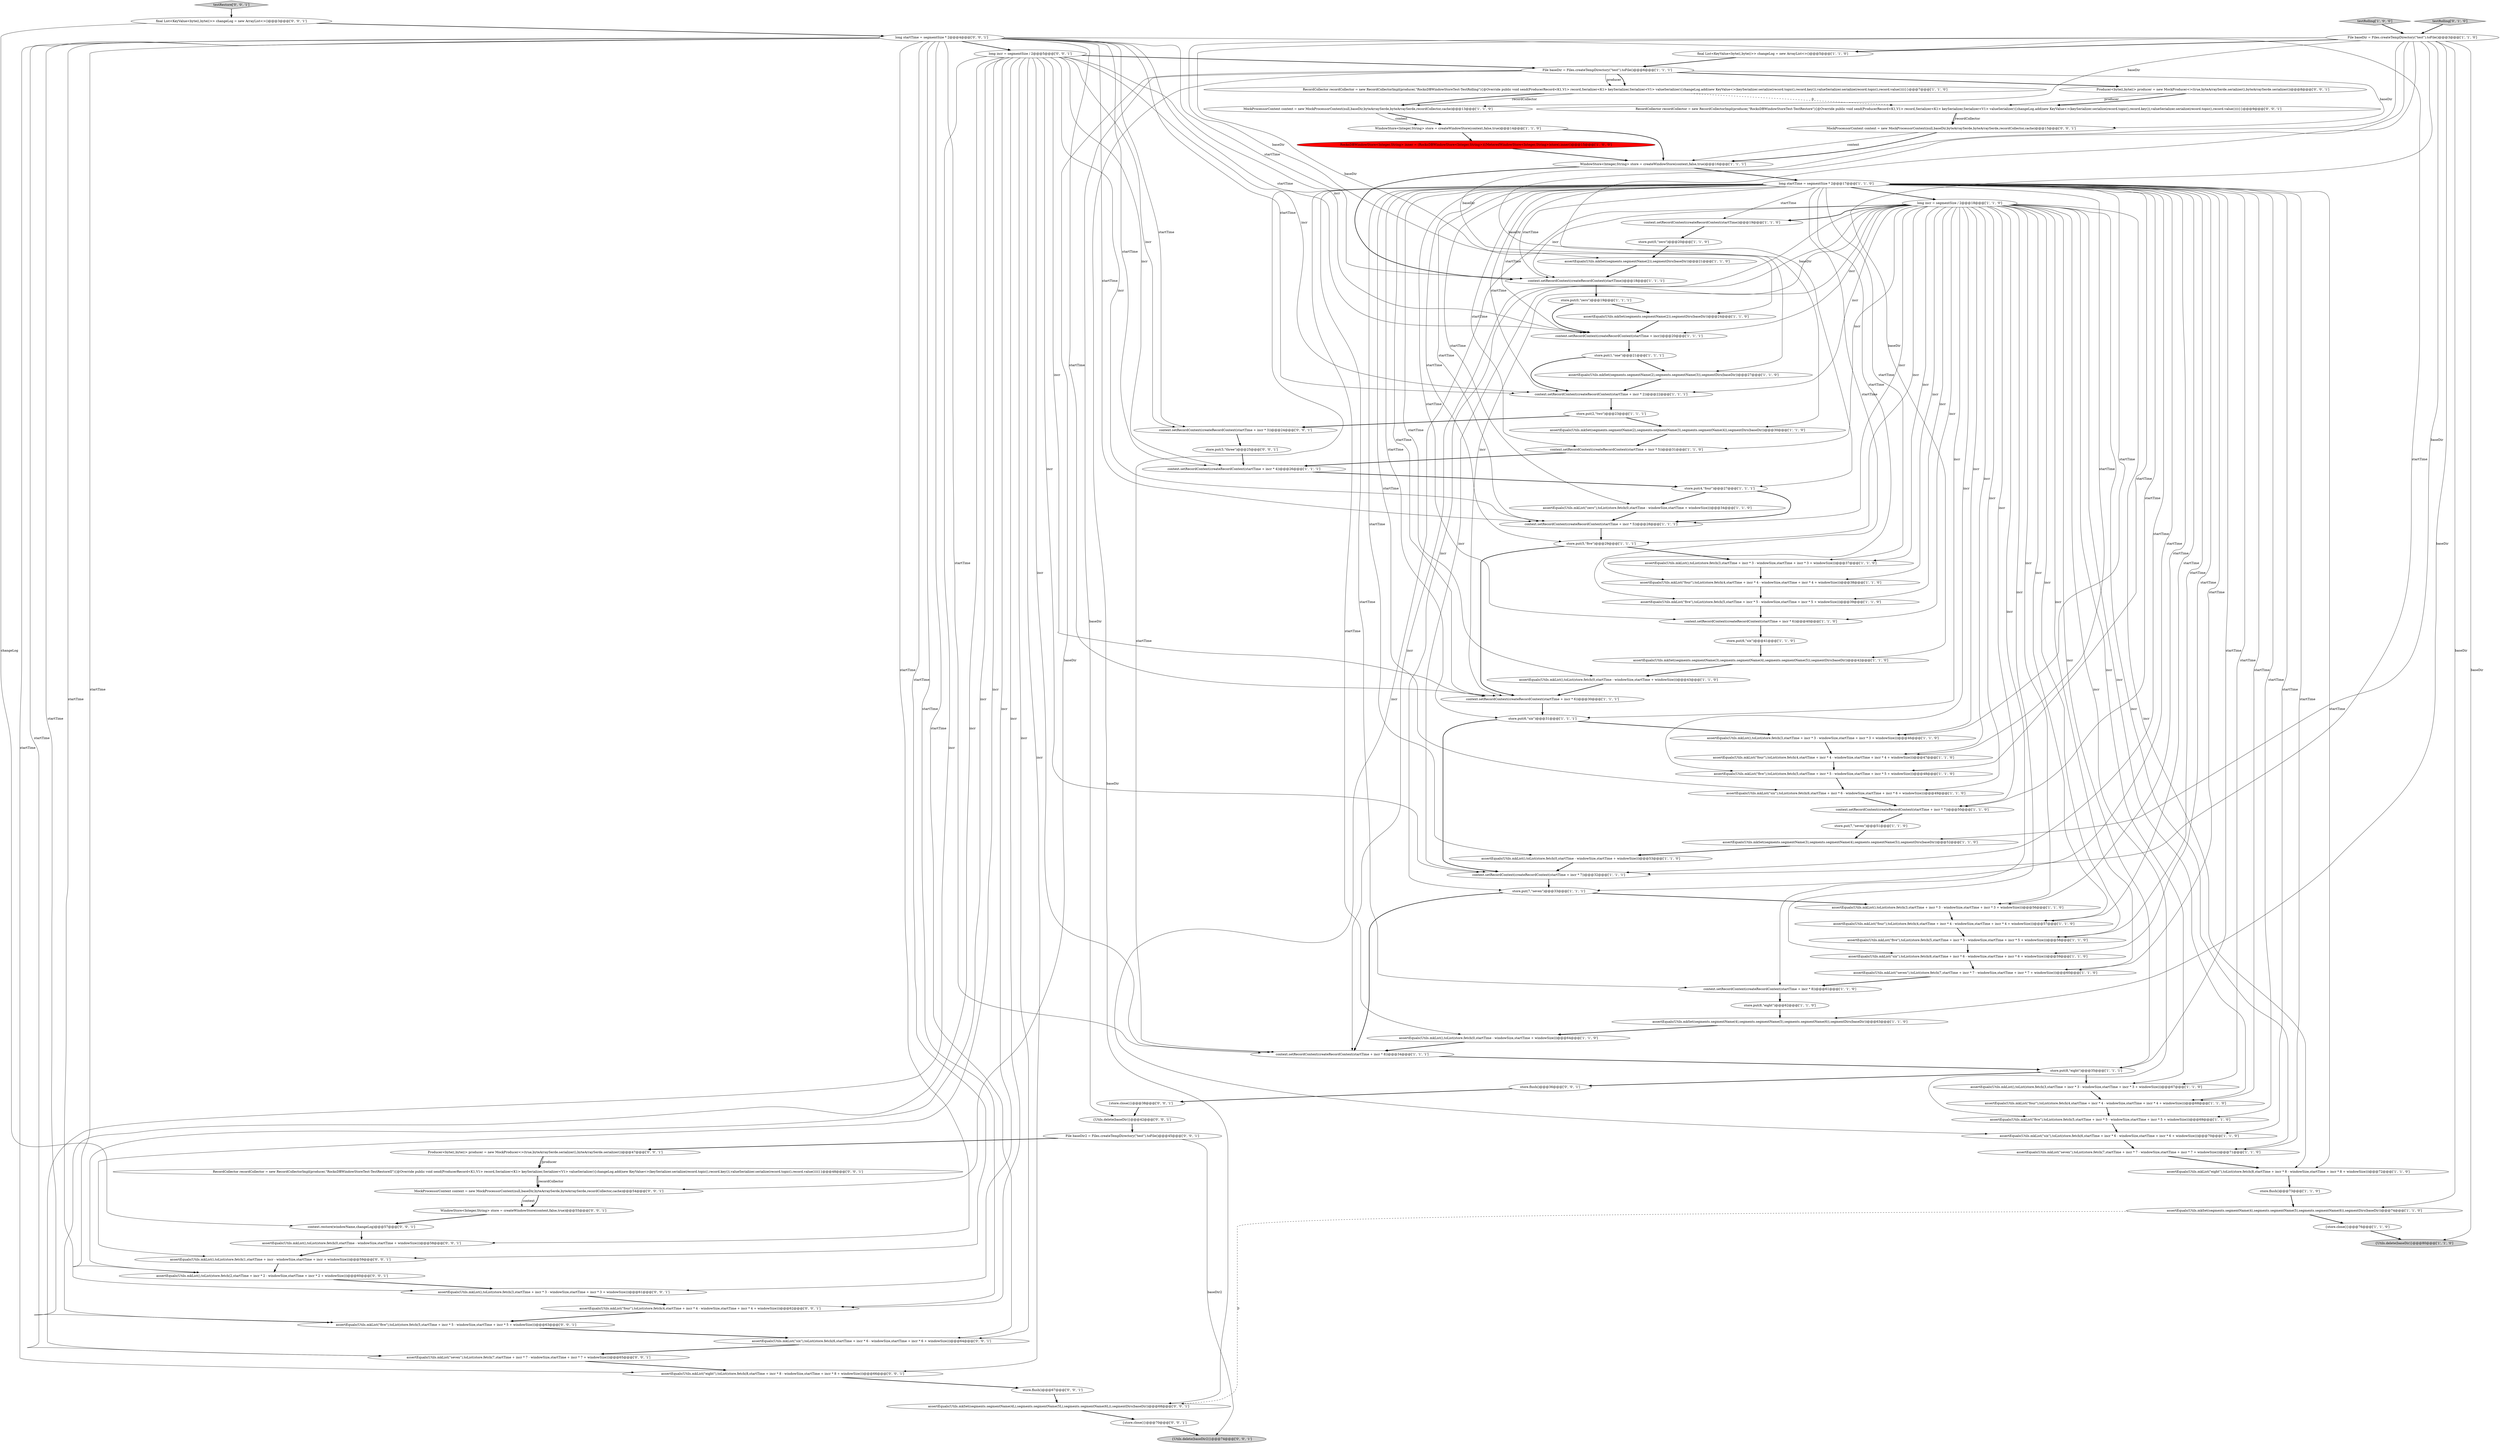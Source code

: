 digraph {
53 [style = filled, label = "store.put(0,\"zero\")@@@20@@@['1', '1', '0']", fillcolor = white, shape = ellipse image = "AAA0AAABBB1BBB"];
74 [style = filled, label = "assertEquals(Utils.mkList(\"four\"),toList(store.fetch(4,startTime + incr * 4 - windowSize,startTime + incr * 4 + windowSize)))@@@62@@@['0', '0', '1']", fillcolor = white, shape = ellipse image = "AAA0AAABBB3BBB"];
72 [style = filled, label = "RecordCollector recordCollector = new RecordCollectorImpl(producer,\"RocksDBWindowStoreTest-TestRestore\"){@Override public void send(ProducerRecord<K1,V1> record,Serializer<K1> keySerializer,Serializer<V1> valueSerializer){changeLog.add(new KeyValue<>(keySerializer.serialize(record.topic(),record.key()),valueSerializer.serialize(record.topic(),record.value())))}}@@@9@@@['0', '0', '1']", fillcolor = white, shape = ellipse image = "AAA0AAABBB3BBB"];
49 [style = filled, label = "store.put(5,\"five\")@@@29@@@['1', '1', '1']", fillcolor = white, shape = ellipse image = "AAA0AAABBB1BBB"];
28 [style = filled, label = "context.setRecordContext(createRecordContext(startTime + incr * 2))@@@22@@@['1', '1', '1']", fillcolor = white, shape = ellipse image = "AAA0AAABBB1BBB"];
25 [style = filled, label = "RecordCollector recordCollector = new RecordCollectorImpl(producer,\"RocksDBWindowStoreTest-TestRolling\"){@Override public void send(ProducerRecord<K1,V1> record,Serializer<K1> keySerializer,Serializer<V1> valueSerializer){changeLog.add(new KeyValue<>(keySerializer.serialize(record.topic(),record.key()),valueSerializer.serialize(record.topic(),record.value())))}}@@@7@@@['1', '1', '0']", fillcolor = white, shape = ellipse image = "AAA0AAABBB1BBB"];
66 [style = filled, label = "context.setRecordContext(createRecordContext(startTime + incr * 7))@@@50@@@['1', '1', '0']", fillcolor = white, shape = ellipse image = "AAA0AAABBB1BBB"];
18 [style = filled, label = "context.setRecordContext(createRecordContext(startTime + incr * 7))@@@32@@@['1', '1', '1']", fillcolor = white, shape = ellipse image = "AAA0AAABBB1BBB"];
44 [style = filled, label = "assertEquals(Utils.mkList(),toList(store.fetch(0,startTime - windowSize,startTime + windowSize)))@@@43@@@['1', '1', '0']", fillcolor = white, shape = ellipse image = "AAA0AAABBB1BBB"];
81 [style = filled, label = "{Utils.delete(baseDir)}@@@42@@@['0', '0', '1']", fillcolor = white, shape = ellipse image = "AAA0AAABBB3BBB"];
92 [style = filled, label = "testRestore['0', '0', '1']", fillcolor = lightgray, shape = diamond image = "AAA0AAABBB3BBB"];
27 [style = filled, label = "assertEquals(Utils.mkList(\"zero\"),toList(store.fetch(0,startTime - windowSize,startTime + windowSize)))@@@34@@@['1', '1', '0']", fillcolor = white, shape = ellipse image = "AAA0AAABBB1BBB"];
24 [style = filled, label = "assertEquals(Utils.mkList(\"five\"),toList(store.fetch(5,startTime + incr * 5 - windowSize,startTime + incr * 5 + windowSize)))@@@69@@@['1', '1', '0']", fillcolor = white, shape = ellipse image = "AAA0AAABBB1BBB"];
33 [style = filled, label = "WindowStore<Integer,String> store = createWindowStore(context,false,true)@@@16@@@['1', '1', '1']", fillcolor = white, shape = ellipse image = "AAA0AAABBB1BBB"];
26 [style = filled, label = "context.setRecordContext(createRecordContext(startTime + incr * 5))@@@31@@@['1', '1', '0']", fillcolor = white, shape = ellipse image = "AAA0AAABBB1BBB"];
14 [style = filled, label = "assertEquals(Utils.mkList(\"four\"),toList(store.fetch(4,startTime + incr * 4 - windowSize,startTime + incr * 4 + windowSize)))@@@47@@@['1', '1', '0']", fillcolor = white, shape = ellipse image = "AAA0AAABBB1BBB"];
0 [style = filled, label = "store.put(6,\"six\")@@@31@@@['1', '1', '1']", fillcolor = white, shape = ellipse image = "AAA0AAABBB1BBB"];
90 [style = filled, label = "long incr = segmentSize / 2@@@5@@@['0', '0', '1']", fillcolor = white, shape = ellipse image = "AAA0AAABBB3BBB"];
29 [style = filled, label = "store.put(8,\"eight\")@@@62@@@['1', '1', '0']", fillcolor = white, shape = ellipse image = "AAA0AAABBB1BBB"];
91 [style = filled, label = "{store.close()}@@@70@@@['0', '0', '1']", fillcolor = white, shape = ellipse image = "AAA0AAABBB3BBB"];
15 [style = filled, label = "assertEquals(Utils.mkList(\"eight\"),toList(store.fetch(8,startTime + incr * 8 - windowSize,startTime + incr * 8 + windowSize)))@@@72@@@['1', '1', '0']", fillcolor = white, shape = ellipse image = "AAA0AAABBB1BBB"];
68 [style = filled, label = "context.setRecordContext(createRecordContext(startTime + incr))@@@20@@@['1', '1', '1']", fillcolor = white, shape = ellipse image = "AAA0AAABBB1BBB"];
63 [style = filled, label = "assertEquals(Utils.mkList(\"five\"),toList(store.fetch(5,startTime + incr * 5 - windowSize,startTime + incr * 5 + windowSize)))@@@39@@@['1', '1', '0']", fillcolor = white, shape = ellipse image = "AAA0AAABBB1BBB"];
57 [style = filled, label = "context.setRecordContext(createRecordContext(startTime + incr * 6))@@@30@@@['1', '1', '1']", fillcolor = white, shape = ellipse image = "AAA0AAABBB1BBB"];
58 [style = filled, label = "File baseDir = Files.createTempDirectory(\"test\").toFile()@@@6@@@['1', '1', '1']", fillcolor = white, shape = ellipse image = "AAA0AAABBB1BBB"];
31 [style = filled, label = "assertEquals(Utils.mkList(),toList(store.fetch(0,startTime - windowSize,startTime + windowSize)))@@@53@@@['1', '1', '0']", fillcolor = white, shape = ellipse image = "AAA0AAABBB1BBB"];
62 [style = filled, label = "long incr = segmentSize / 2@@@18@@@['1', '1', '0']", fillcolor = white, shape = ellipse image = "AAA0AAABBB1BBB"];
59 [style = filled, label = "assertEquals(Utils.mkList(\"five\"),toList(store.fetch(5,startTime + incr * 5 - windowSize,startTime + incr * 5 + windowSize)))@@@48@@@['1', '1', '0']", fillcolor = white, shape = ellipse image = "AAA0AAABBB1BBB"];
16 [style = filled, label = "WindowStore<Integer,String> store = createWindowStore(context,false,true)@@@14@@@['1', '1', '0']", fillcolor = white, shape = ellipse image = "AAA0AAABBB1BBB"];
84 [style = filled, label = "assertEquals(Utils.mkList(),toList(store.fetch(3,startTime + incr * 3 - windowSize,startTime + incr * 3 + windowSize)))@@@61@@@['0', '0', '1']", fillcolor = white, shape = ellipse image = "AAA0AAABBB3BBB"];
98 [style = filled, label = "MockProcessorContext context = new MockProcessorContext(null,baseDir,byteArraySerde,byteArraySerde,recordCollector,cache)@@@15@@@['0', '0', '1']", fillcolor = white, shape = ellipse image = "AAA0AAABBB3BBB"];
2 [style = filled, label = "context.setRecordContext(createRecordContext(startTime + incr * 5))@@@28@@@['1', '1', '1']", fillcolor = white, shape = ellipse image = "AAA0AAABBB1BBB"];
82 [style = filled, label = "Producer<byte((,byte((> producer = new MockProducer<>(true,byteArraySerde.serializer(),byteArraySerde.serializer())@@@47@@@['0', '0', '1']", fillcolor = white, shape = ellipse image = "AAA0AAABBB3BBB"];
52 [style = filled, label = "RocksDBWindowStore<Integer,String> inner = (RocksDBWindowStore<Integer,String>)((MeteredWindowStore<Integer,String>)store).inner()@@@15@@@['1', '0', '0']", fillcolor = red, shape = ellipse image = "AAA1AAABBB1BBB"];
88 [style = filled, label = "assertEquals(Utils.mkList(\"six\"),toList(store.fetch(6,startTime + incr * 6 - windowSize,startTime + incr * 6 + windowSize)))@@@64@@@['0', '0', '1']", fillcolor = white, shape = ellipse image = "AAA0AAABBB3BBB"];
45 [style = filled, label = "assertEquals(Utils.mkList(\"four\"),toList(store.fetch(4,startTime + incr * 4 - windowSize,startTime + incr * 4 + windowSize)))@@@68@@@['1', '1', '0']", fillcolor = white, shape = ellipse image = "AAA0AAABBB1BBB"];
41 [style = filled, label = "MockProcessorContext context = new MockProcessorContext(null,baseDir,byteArraySerde,byteArraySerde,recordCollector,cache)@@@13@@@['1', '1', '0']", fillcolor = white, shape = ellipse image = "AAA0AAABBB1BBB"];
43 [style = filled, label = "assertEquals(Utils.mkList(\"seven\"),toList(store.fetch(7,startTime + incr * 7 - windowSize,startTime + incr * 7 + windowSize)))@@@71@@@['1', '1', '0']", fillcolor = white, shape = ellipse image = "AAA0AAABBB1BBB"];
5 [style = filled, label = "store.put(0,\"zero\")@@@19@@@['1', '1', '1']", fillcolor = white, shape = ellipse image = "AAA0AAABBB1BBB"];
30 [style = filled, label = "store.put(2,\"two\")@@@23@@@['1', '1', '1']", fillcolor = white, shape = ellipse image = "AAA0AAABBB1BBB"];
87 [style = filled, label = "assertEquals(Utils.mkList(\"five\"),toList(store.fetch(5,startTime + incr * 5 - windowSize,startTime + incr * 5 + windowSize)))@@@63@@@['0', '0', '1']", fillcolor = white, shape = ellipse image = "AAA0AAABBB3BBB"];
6 [style = filled, label = "store.put(1,\"one\")@@@21@@@['1', '1', '1']", fillcolor = white, shape = ellipse image = "AAA0AAABBB1BBB"];
99 [style = filled, label = "assertEquals(Utils.mkList(),toList(store.fetch(0,startTime - windowSize,startTime + windowSize)))@@@58@@@['0', '0', '1']", fillcolor = white, shape = ellipse image = "AAA0AAABBB3BBB"];
38 [style = filled, label = "context.setRecordContext(createRecordContext(startTime + incr * 8))@@@61@@@['1', '1', '0']", fillcolor = white, shape = ellipse image = "AAA0AAABBB1BBB"];
93 [style = filled, label = "File baseDir2 = Files.createTempDirectory(\"test\").toFile()@@@45@@@['0', '0', '1']", fillcolor = white, shape = ellipse image = "AAA0AAABBB3BBB"];
56 [style = filled, label = "{Utils.delete(baseDir)}@@@80@@@['1', '1', '0']", fillcolor = lightgray, shape = ellipse image = "AAA0AAABBB1BBB"];
76 [style = filled, label = "store.put(3,\"three\")@@@25@@@['0', '0', '1']", fillcolor = white, shape = ellipse image = "AAA0AAABBB3BBB"];
89 [style = filled, label = "assertEquals(Utils.mkList(\"eight\"),toList(store.fetch(8,startTime + incr * 8 - windowSize,startTime + incr * 8 + windowSize)))@@@66@@@['0', '0', '1']", fillcolor = white, shape = ellipse image = "AAA0AAABBB3BBB"];
71 [style = filled, label = "MockProcessorContext context = new MockProcessorContext(null,baseDir,byteArraySerde,byteArraySerde,recordCollector,cache)@@@54@@@['0', '0', '1']", fillcolor = white, shape = ellipse image = "AAA0AAABBB3BBB"];
96 [style = filled, label = "RecordCollector recordCollector = new RecordCollectorImpl(producer,\"RocksDBWindowStoreTest-TestRestoreII\"){@Override public void send(ProducerRecord<K1,V1> record,Serializer<K1> keySerializer,Serializer<V1> valueSerializer){changeLog.add(new KeyValue<>(keySerializer.serialize(record.topic(),record.key()),valueSerializer.serialize(record.topic(),record.value())))}}@@@48@@@['0', '0', '1']", fillcolor = white, shape = ellipse image = "AAA0AAABBB3BBB"];
4 [style = filled, label = "assertEquals(Utils.mkList(),toList(store.fetch(3,startTime + incr * 3 - windowSize,startTime + incr * 3 + windowSize)))@@@67@@@['1', '1', '0']", fillcolor = white, shape = ellipse image = "AAA0AAABBB1BBB"];
13 [style = filled, label = "long startTime = segmentSize * 2@@@17@@@['1', '1', '0']", fillcolor = white, shape = ellipse image = "AAA0AAABBB1BBB"];
79 [style = filled, label = "assertEquals(Utils.mkList(\"seven\"),toList(store.fetch(7,startTime + incr * 7 - windowSize,startTime + incr * 7 + windowSize)))@@@65@@@['0', '0', '1']", fillcolor = white, shape = ellipse image = "AAA0AAABBB3BBB"];
97 [style = filled, label = "context.restore(windowName,changeLog)@@@57@@@['0', '0', '1']", fillcolor = white, shape = ellipse image = "AAA0AAABBB3BBB"];
37 [style = filled, label = "store.flush()@@@73@@@['1', '1', '0']", fillcolor = white, shape = ellipse image = "AAA0AAABBB1BBB"];
61 [style = filled, label = "context.setRecordContext(createRecordContext(startTime + incr * 8))@@@34@@@['1', '1', '1']", fillcolor = white, shape = ellipse image = "AAA0AAABBB1BBB"];
86 [style = filled, label = "{Utils.delete(baseDir2)}@@@74@@@['0', '0', '1']", fillcolor = lightgray, shape = ellipse image = "AAA0AAABBB3BBB"];
39 [style = filled, label = "assertEquals(Utils.mkSet(segments.segmentName(3),segments.segmentName(4),segments.segmentName(5)),segmentDirs(baseDir))@@@52@@@['1', '1', '0']", fillcolor = white, shape = ellipse image = "AAA0AAABBB1BBB"];
94 [style = filled, label = "assertEquals(Utils.mkSet(segments.segmentName(4L),segments.segmentName(5L),segments.segmentName(6L)),segmentDirs(baseDir))@@@68@@@['0', '0', '1']", fillcolor = white, shape = ellipse image = "AAA0AAABBB3BBB"];
64 [style = filled, label = "context.setRecordContext(createRecordContext(startTime + incr * 6))@@@40@@@['1', '1', '0']", fillcolor = white, shape = ellipse image = "AAA0AAABBB1BBB"];
85 [style = filled, label = "final List<KeyValue<byte((,byte((>> changeLog = new ArrayList<>()@@@3@@@['0', '0', '1']", fillcolor = white, shape = ellipse image = "AAA0AAABBB3BBB"];
80 [style = filled, label = "assertEquals(Utils.mkList(),toList(store.fetch(2,startTime + incr * 2 - windowSize,startTime + incr * 2 + windowSize)))@@@60@@@['0', '0', '1']", fillcolor = white, shape = ellipse image = "AAA0AAABBB3BBB"];
19 [style = filled, label = "assertEquals(Utils.mkList(\"seven\"),toList(store.fetch(7,startTime + incr * 7 - windowSize,startTime + incr * 7 + windowSize)))@@@60@@@['1', '1', '0']", fillcolor = white, shape = ellipse image = "AAA0AAABBB1BBB"];
78 [style = filled, label = "{store.close()}@@@38@@@['0', '0', '1']", fillcolor = white, shape = ellipse image = "AAA0AAABBB3BBB"];
9 [style = filled, label = "store.put(7,\"seven\")@@@51@@@['1', '1', '0']", fillcolor = white, shape = ellipse image = "AAA0AAABBB1BBB"];
12 [style = filled, label = "{store.close()}@@@76@@@['1', '1', '0']", fillcolor = white, shape = ellipse image = "AAA0AAABBB1BBB"];
51 [style = filled, label = "store.put(8,\"eight\")@@@35@@@['1', '1', '1']", fillcolor = white, shape = ellipse image = "AAA0AAABBB1BBB"];
34 [style = filled, label = "store.put(7,\"seven\")@@@33@@@['1', '1', '1']", fillcolor = white, shape = ellipse image = "AAA0AAABBB1BBB"];
100 [style = filled, label = "store.flush()@@@36@@@['0', '0', '1']", fillcolor = white, shape = ellipse image = "AAA0AAABBB3BBB"];
48 [style = filled, label = "assertEquals(Utils.mkSet(segments.segmentName(4),segments.segmentName(5),segments.segmentName(6)),segmentDirs(baseDir))@@@74@@@['1', '1', '0']", fillcolor = white, shape = ellipse image = "AAA0AAABBB1BBB"];
95 [style = filled, label = "long startTime = segmentSize * 2@@@4@@@['0', '0', '1']", fillcolor = white, shape = ellipse image = "AAA0AAABBB3BBB"];
11 [style = filled, label = "File baseDir = Files.createTempDirectory(\"test\").toFile()@@@3@@@['1', '1', '0']", fillcolor = white, shape = ellipse image = "AAA0AAABBB1BBB"];
3 [style = filled, label = "assertEquals(Utils.mkList(),toList(store.fetch(3,startTime + incr * 3 - windowSize,startTime + incr * 3 + windowSize)))@@@37@@@['1', '1', '0']", fillcolor = white, shape = ellipse image = "AAA0AAABBB1BBB"];
35 [style = filled, label = "assertEquals(Utils.mkSet(segments.segmentName(2)),segmentDirs(baseDir))@@@24@@@['1', '1', '0']", fillcolor = white, shape = ellipse image = "AAA0AAABBB1BBB"];
65 [style = filled, label = "store.put(6,\"six\")@@@41@@@['1', '1', '0']", fillcolor = white, shape = ellipse image = "AAA0AAABBB1BBB"];
1 [style = filled, label = "assertEquals(Utils.mkSet(segments.segmentName(2),segments.segmentName(3),segments.segmentName(4)),segmentDirs(baseDir))@@@30@@@['1', '1', '0']", fillcolor = white, shape = ellipse image = "AAA0AAABBB1BBB"];
77 [style = filled, label = "WindowStore<Integer,String> store = createWindowStore(context,false,true)@@@55@@@['0', '0', '1']", fillcolor = white, shape = ellipse image = "AAA0AAABBB3BBB"];
42 [style = filled, label = "assertEquals(Utils.mkList(\"five\"),toList(store.fetch(5,startTime + incr * 5 - windowSize,startTime + incr * 5 + windowSize)))@@@58@@@['1', '1', '0']", fillcolor = white, shape = ellipse image = "AAA0AAABBB1BBB"];
22 [style = filled, label = "context.setRecordContext(createRecordContext(startTime))@@@18@@@['1', '1', '1']", fillcolor = white, shape = ellipse image = "AAA0AAABBB1BBB"];
75 [style = filled, label = "context.setRecordContext(createRecordContext(startTime + incr * 3))@@@24@@@['0', '0', '1']", fillcolor = white, shape = ellipse image = "AAA0AAABBB3BBB"];
50 [style = filled, label = "assertEquals(Utils.mkSet(segments.segmentName(3),segments.segmentName(4),segments.segmentName(5)),segmentDirs(baseDir))@@@42@@@['1', '1', '0']", fillcolor = white, shape = ellipse image = "AAA0AAABBB1BBB"];
54 [style = filled, label = "testRolling['1', '0', '0']", fillcolor = lightgray, shape = diamond image = "AAA0AAABBB1BBB"];
55 [style = filled, label = "assertEquals(Utils.mkList(),toList(store.fetch(0,startTime - windowSize,startTime + windowSize)))@@@64@@@['1', '1', '0']", fillcolor = white, shape = ellipse image = "AAA0AAABBB1BBB"];
23 [style = filled, label = "assertEquals(Utils.mkSet(segments.segmentName(2),segments.segmentName(3)),segmentDirs(baseDir))@@@27@@@['1', '1', '0']", fillcolor = white, shape = ellipse image = "AAA0AAABBB1BBB"];
32 [style = filled, label = "context.setRecordContext(createRecordContext(startTime + incr * 4))@@@26@@@['1', '1', '1']", fillcolor = white, shape = ellipse image = "AAA0AAABBB1BBB"];
60 [style = filled, label = "assertEquals(Utils.mkSet(segments.segmentName(4),segments.segmentName(5),segments.segmentName(6)),segmentDirs(baseDir))@@@63@@@['1', '1', '0']", fillcolor = white, shape = ellipse image = "AAA0AAABBB1BBB"];
40 [style = filled, label = "assertEquals(Utils.mkList(\"six\"),toList(store.fetch(6,startTime + incr * 6 - windowSize,startTime + incr * 6 + windowSize)))@@@59@@@['1', '1', '0']", fillcolor = white, shape = ellipse image = "AAA0AAABBB1BBB"];
83 [style = filled, label = "Producer<byte((,byte((> producer = new MockProducer<>(true,byteArraySerde.serializer(),byteArraySerde.serializer())@@@8@@@['0', '0', '1']", fillcolor = white, shape = ellipse image = "AAA0AAABBB3BBB"];
46 [style = filled, label = "assertEquals(Utils.mkList(\"six\"),toList(store.fetch(6,startTime + incr * 6 - windowSize,startTime + incr * 6 + windowSize)))@@@49@@@['1', '1', '0']", fillcolor = white, shape = ellipse image = "AAA0AAABBB1BBB"];
70 [style = filled, label = "store.flush()@@@67@@@['0', '0', '1']", fillcolor = white, shape = ellipse image = "AAA0AAABBB3BBB"];
17 [style = filled, label = "assertEquals(Utils.mkList(),toList(store.fetch(3,startTime + incr * 3 - windowSize,startTime + incr * 3 + windowSize)))@@@46@@@['1', '1', '0']", fillcolor = white, shape = ellipse image = "AAA0AAABBB1BBB"];
47 [style = filled, label = "final List<KeyValue<byte((,byte((>> changeLog = new ArrayList<>()@@@5@@@['1', '1', '0']", fillcolor = white, shape = ellipse image = "AAA0AAABBB1BBB"];
36 [style = filled, label = "assertEquals(Utils.mkList(),toList(store.fetch(3,startTime + incr * 3 - windowSize,startTime + incr * 3 + windowSize)))@@@56@@@['1', '1', '0']", fillcolor = white, shape = ellipse image = "AAA0AAABBB1BBB"];
69 [style = filled, label = "testRolling['0', '1', '0']", fillcolor = lightgray, shape = diamond image = "AAA0AAABBB2BBB"];
8 [style = filled, label = "assertEquals(Utils.mkList(\"six\"),toList(store.fetch(6,startTime + incr * 6 - windowSize,startTime + incr * 6 + windowSize)))@@@70@@@['1', '1', '0']", fillcolor = white, shape = ellipse image = "AAA0AAABBB1BBB"];
73 [style = filled, label = "assertEquals(Utils.mkList(),toList(store.fetch(1,startTime + incr - windowSize,startTime + incr + windowSize)))@@@59@@@['0', '0', '1']", fillcolor = white, shape = ellipse image = "AAA0AAABBB3BBB"];
10 [style = filled, label = "assertEquals(Utils.mkList(\"four\"),toList(store.fetch(4,startTime + incr * 4 - windowSize,startTime + incr * 4 + windowSize)))@@@57@@@['1', '1', '0']", fillcolor = white, shape = ellipse image = "AAA0AAABBB1BBB"];
20 [style = filled, label = "assertEquals(Utils.mkSet(segments.segmentName(2)),segmentDirs(baseDir))@@@21@@@['1', '1', '0']", fillcolor = white, shape = ellipse image = "AAA0AAABBB1BBB"];
21 [style = filled, label = "assertEquals(Utils.mkList(\"four\"),toList(store.fetch(4,startTime + incr * 4 - windowSize,startTime + incr * 4 + windowSize)))@@@38@@@['1', '1', '0']", fillcolor = white, shape = ellipse image = "AAA0AAABBB1BBB"];
67 [style = filled, label = "context.setRecordContext(createRecordContext(startTime))@@@19@@@['1', '1', '0']", fillcolor = white, shape = ellipse image = "AAA0AAABBB1BBB"];
7 [style = filled, label = "store.put(4,\"four\")@@@27@@@['1', '1', '1']", fillcolor = white, shape = ellipse image = "AAA0AAABBB1BBB"];
77->97 [style = bold, label=""];
34->61 [style = bold, label=""];
82->96 [style = bold, label=""];
16->52 [style = bold, label=""];
80->84 [style = bold, label=""];
13->34 [style = solid, label="startTime"];
58->83 [style = bold, label=""];
62->57 [style = solid, label="incr"];
13->0 [style = solid, label="startTime"];
50->44 [style = bold, label=""];
5->68 [style = bold, label=""];
70->94 [style = bold, label=""];
13->27 [style = solid, label="startTime"];
62->18 [style = solid, label="incr"];
13->61 [style = solid, label="startTime"];
62->19 [style = solid, label="incr"];
95->75 [style = solid, label="startTime"];
95->57 [style = solid, label="startTime"];
13->36 [style = solid, label="startTime"];
62->14 [style = solid, label="incr"];
95->74 [style = solid, label="startTime"];
91->86 [style = bold, label=""];
95->18 [style = solid, label="startTime"];
13->31 [style = solid, label="startTime"];
13->46 [style = solid, label="startTime"];
45->24 [style = bold, label=""];
62->42 [style = solid, label="incr"];
62->67 [style = bold, label=""];
62->10 [style = solid, label="incr"];
95->99 [style = solid, label="startTime"];
98->33 [style = solid, label="context"];
23->28 [style = bold, label=""];
48->12 [style = bold, label=""];
73->80 [style = bold, label=""];
65->50 [style = bold, label=""];
13->49 [style = solid, label="startTime"];
13->22 [style = solid, label="startTime"];
13->57 [style = solid, label="startTime"];
46->66 [style = bold, label=""];
2->49 [style = bold, label=""];
41->16 [style = solid, label="context"];
17->14 [style = bold, label=""];
39->31 [style = bold, label=""];
62->61 [style = solid, label="incr"];
62->51 [style = solid, label="incr"];
37->48 [style = bold, label=""];
79->89 [style = bold, label=""];
62->4 [style = solid, label="incr"];
58->81 [style = solid, label="baseDir"];
90->32 [style = solid, label="incr"];
90->80 [style = solid, label="incr"];
27->2 [style = bold, label=""];
95->88 [style = solid, label="startTime"];
13->4 [style = solid, label="startTime"];
62->36 [style = solid, label="incr"];
82->96 [style = solid, label="producer"];
13->40 [style = solid, label="startTime"];
13->2 [style = solid, label="startTime"];
13->24 [style = solid, label="startTime"];
9->39 [style = bold, label=""];
13->68 [style = solid, label="startTime"];
26->32 [style = bold, label=""];
62->38 [style = solid, label="incr"];
28->30 [style = bold, label=""];
29->60 [style = bold, label=""];
0->17 [style = bold, label=""];
92->85 [style = bold, label=""];
13->63 [style = solid, label="startTime"];
11->50 [style = solid, label="baseDir"];
13->28 [style = solid, label="startTime"];
58->98 [style = solid, label="baseDir"];
13->51 [style = solid, label="startTime"];
53->20 [style = bold, label=""];
76->32 [style = bold, label=""];
96->71 [style = bold, label=""];
13->66 [style = solid, label="startTime"];
32->7 [style = bold, label=""];
57->0 [style = bold, label=""];
90->73 [style = solid, label="incr"];
11->35 [style = solid, label="baseDir"];
74->87 [style = bold, label=""];
67->53 [style = bold, label=""];
33->13 [style = bold, label=""];
22->5 [style = bold, label=""];
42->40 [style = bold, label=""];
97->99 [style = bold, label=""];
47->58 [style = bold, label=""];
90->79 [style = solid, label="incr"];
94->91 [style = bold, label=""];
62->66 [style = solid, label="incr"];
13->21 [style = solid, label="startTime"];
90->61 [style = solid, label="incr"];
25->41 [style = solid, label="recordCollector"];
4->45 [style = bold, label=""];
60->55 [style = bold, label=""];
95->79 [style = solid, label="startTime"];
62->45 [style = solid, label="incr"];
85->95 [style = bold, label=""];
13->45 [style = solid, label="startTime"];
13->55 [style = solid, label="startTime"];
95->61 [style = solid, label="startTime"];
58->71 [style = solid, label="baseDir"];
58->25 [style = bold, label=""];
16->33 [style = bold, label=""];
7->2 [style = bold, label=""];
34->36 [style = bold, label=""];
11->39 [style = solid, label="baseDir"];
90->2 [style = solid, label="incr"];
49->3 [style = bold, label=""];
13->17 [style = solid, label="startTime"];
72->98 [style = bold, label=""];
62->2 [style = solid, label="incr"];
62->49 [style = solid, label="incr"];
24->8 [style = bold, label=""];
68->6 [style = bold, label=""];
90->89 [style = solid, label="incr"];
62->24 [style = solid, label="incr"];
19->38 [style = bold, label=""];
62->40 [style = solid, label="incr"];
62->17 [style = solid, label="incr"];
90->87 [style = solid, label="incr"];
59->46 [style = bold, label=""];
13->3 [style = solid, label="startTime"];
44->57 [style = bold, label=""];
11->1 [style = solid, label="baseDir"];
13->44 [style = solid, label="startTime"];
62->64 [style = solid, label="incr"];
13->59 [style = solid, label="startTime"];
62->15 [style = solid, label="incr"];
54->11 [style = bold, label=""];
13->67 [style = solid, label="startTime"];
88->79 [style = bold, label=""];
51->4 [style = bold, label=""];
62->28 [style = solid, label="incr"];
52->33 [style = bold, label=""];
25->41 [style = bold, label=""];
13->62 [style = bold, label=""];
6->23 [style = bold, label=""];
18->34 [style = bold, label=""];
13->26 [style = solid, label="startTime"];
58->94 [style = solid, label="baseDir"];
90->88 [style = solid, label="incr"];
40->19 [style = bold, label=""];
96->71 [style = solid, label="recordCollector"];
95->90 [style = bold, label=""];
13->15 [style = solid, label="startTime"];
90->57 [style = solid, label="incr"];
95->32 [style = solid, label="startTime"];
84->74 [style = bold, label=""];
69->11 [style = bold, label=""];
25->72 [style = dashed, label="0"];
62->63 [style = solid, label="incr"];
55->61 [style = bold, label=""];
95->84 [style = solid, label="startTime"];
11->56 [style = solid, label="baseDir"];
95->2 [style = solid, label="startTime"];
66->9 [style = bold, label=""];
62->26 [style = solid, label="incr"];
83->72 [style = solid, label="producer"];
13->8 [style = solid, label="startTime"];
12->56 [style = bold, label=""];
90->58 [style = bold, label=""];
30->75 [style = bold, label=""];
64->65 [style = bold, label=""];
62->3 [style = solid, label="incr"];
95->87 [style = solid, label="startTime"];
11->47 [style = bold, label=""];
3->21 [style = bold, label=""];
41->16 [style = bold, label=""];
0->18 [style = bold, label=""];
13->19 [style = solid, label="startTime"];
13->14 [style = solid, label="startTime"];
62->34 [style = solid, label="incr"];
98->33 [style = bold, label=""];
75->76 [style = bold, label=""];
62->43 [style = solid, label="incr"];
15->37 [style = bold, label=""];
99->73 [style = bold, label=""];
89->70 [style = bold, label=""];
11->60 [style = solid, label="baseDir"];
5->35 [style = bold, label=""];
95->22 [style = solid, label="startTime"];
33->22 [style = bold, label=""];
58->25 [style = solid, label="producer"];
90->68 [style = solid, label="incr"];
36->10 [style = bold, label=""];
78->81 [style = bold, label=""];
93->82 [style = bold, label=""];
90->28 [style = solid, label="incr"];
61->51 [style = bold, label=""];
11->20 [style = solid, label="baseDir"];
30->1 [style = bold, label=""];
95->89 [style = solid, label="startTime"];
13->43 [style = solid, label="startTime"];
48->94 [style = dashed, label="0"];
63->64 [style = bold, label=""];
35->68 [style = bold, label=""];
72->98 [style = solid, label="recordCollector"];
38->29 [style = bold, label=""];
62->21 [style = solid, label="incr"];
90->18 [style = solid, label="incr"];
51->100 [style = bold, label=""];
31->18 [style = bold, label=""];
8->43 [style = bold, label=""];
95->28 [style = solid, label="startTime"];
90->84 [style = solid, label="incr"];
100->78 [style = bold, label=""];
1->26 [style = bold, label=""];
81->93 [style = bold, label=""];
95->73 [style = solid, label="startTime"];
11->23 [style = solid, label="baseDir"];
11->41 [style = solid, label="baseDir"];
20->22 [style = bold, label=""];
62->68 [style = solid, label="incr"];
62->8 [style = solid, label="incr"];
95->68 [style = solid, label="startTime"];
95->80 [style = solid, label="startTime"];
13->42 [style = solid, label="startTime"];
13->18 [style = solid, label="startTime"];
90->75 [style = solid, label="incr"];
11->48 [style = solid, label="baseDir"];
62->59 [style = solid, label="incr"];
71->77 [style = bold, label=""];
71->77 [style = solid, label="context"];
10->42 [style = bold, label=""];
21->63 [style = bold, label=""];
43->15 [style = bold, label=""];
62->0 [style = solid, label="incr"];
87->88 [style = bold, label=""];
93->86 [style = solid, label="baseDir2"];
7->27 [style = bold, label=""];
13->10 [style = solid, label="startTime"];
13->38 [style = solid, label="startTime"];
62->46 [style = solid, label="incr"];
11->7 [style = solid, label="baseDir"];
90->74 [style = solid, label="incr"];
13->64 [style = solid, label="startTime"];
14->59 [style = bold, label=""];
49->57 [style = bold, label=""];
85->97 [style = solid, label="changeLog"];
83->72 [style = bold, label=""];
62->22 [style = solid, label="incr"];
6->28 [style = bold, label=""];
}

